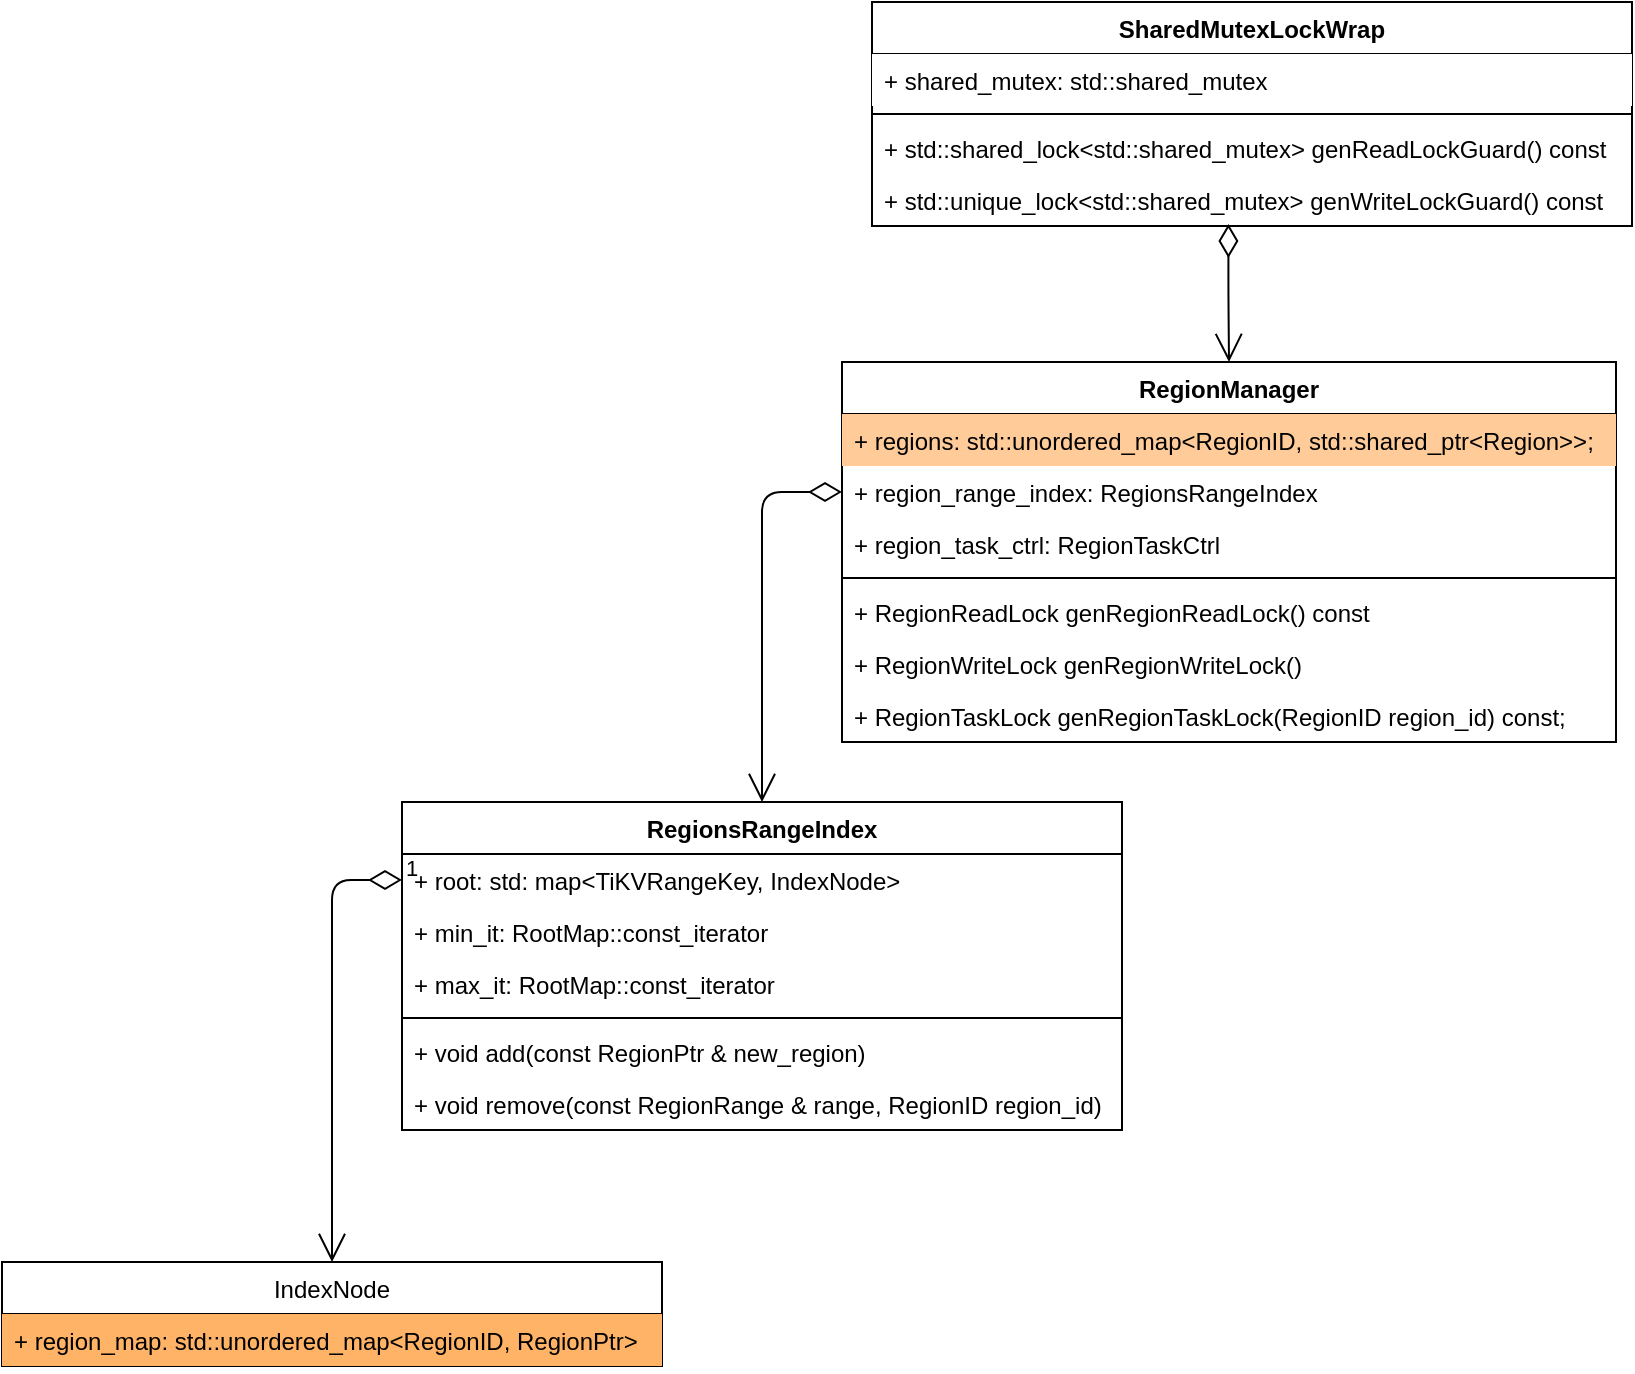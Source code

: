 <mxfile version="21.7.2" type="device">
  <diagram name="第 1 页" id="IY5njssM-U8pexHW8cL3">
    <mxGraphModel dx="954" dy="648" grid="1" gridSize="10" guides="1" tooltips="1" connect="1" arrows="1" fold="1" page="1" pageScale="1" pageWidth="827" pageHeight="1169" math="0" shadow="0">
      <root>
        <mxCell id="0" />
        <mxCell id="1" parent="0" />
        <mxCell id="C-vQ0kwRu22j9PqAxXun-1" value="" style="endArrow=open;html=1;endSize=12;startArrow=diamondThin;startSize=14;startFill=0;edgeStyle=orthogonalEdgeStyle;align=left;verticalAlign=bottom;exitX=0.469;exitY=0.962;exitDx=0;exitDy=0;exitPerimeter=0;entryX=0.5;entryY=0;entryDx=0;entryDy=0;" diagramCategory="uml" diagramName="Aggregation1" edge="1" parent="1" source="C-vQ0kwRu22j9PqAxXun-30" target="C-vQ0kwRu22j9PqAxXun-9">
          <mxGeometry x="-1" y="3" relative="1" as="geometry">
            <mxPoint x="603" y="220" as="sourcePoint" />
            <mxPoint x="763" y="220" as="targetPoint" />
          </mxGeometry>
        </mxCell>
        <mxCell id="C-vQ0kwRu22j9PqAxXun-2" value="" style="edgeLabel;html=1;align=center;verticalAlign=middle;resizable=0;points=[];" connectable="0" vertex="1" parent="C-vQ0kwRu22j9PqAxXun-1">
          <mxGeometry x="0.019" y="19" relative="1" as="geometry">
            <mxPoint x="-19" y="-19" as="offset" />
          </mxGeometry>
        </mxCell>
        <mxCell id="C-vQ0kwRu22j9PqAxXun-3" value="" style="endArrow=open;html=1;endSize=12;startArrow=diamondThin;startSize=14;startFill=0;edgeStyle=orthogonalEdgeStyle;align=left;verticalAlign=bottom;exitX=0;exitY=0.5;exitDx=0;exitDy=0;entryX=0.5;entryY=0;entryDx=0;entryDy=0;" diagramCategory="uml" diagramName="Aggregation1" edge="1" parent="1" source="C-vQ0kwRu22j9PqAxXun-11" target="C-vQ0kwRu22j9PqAxXun-17">
          <mxGeometry x="-1" y="3" relative="1" as="geometry">
            <mxPoint x="186" y="453" as="sourcePoint" />
            <mxPoint x="346" y="453" as="targetPoint" />
          </mxGeometry>
        </mxCell>
        <mxCell id="C-vQ0kwRu22j9PqAxXun-4" value="1" style="endArrow=open;html=1;endSize=12;startArrow=diamondThin;startSize=14;startFill=0;edgeStyle=orthogonalEdgeStyle;align=left;verticalAlign=bottom;exitX=0;exitY=0.5;exitDx=0;exitDy=0;entryX=0.5;entryY=0;entryDx=0;entryDy=0;" diagramCategory="uml" diagramName="Aggregation1" edge="1" parent="1" source="C-vQ0kwRu22j9PqAxXun-18" target="C-vQ0kwRu22j9PqAxXun-24">
          <mxGeometry x="-1" y="3" relative="1" as="geometry">
            <mxPoint x="66" y="690" as="sourcePoint" />
            <mxPoint x="226" y="690" as="targetPoint" />
          </mxGeometry>
        </mxCell>
        <mxCell id="C-vQ0kwRu22j9PqAxXun-5" value="" style="edgeLabel;html=1;align=center;verticalAlign=middle;resizable=0;points=[];" connectable="0" vertex="1" parent="C-vQ0kwRu22j9PqAxXun-4">
          <mxGeometry x="-0.918" relative="1" as="geometry">
            <mxPoint as="offset" />
          </mxGeometry>
        </mxCell>
        <mxCell id="C-vQ0kwRu22j9PqAxXun-6" value="" style="edgeLabel;html=1;align=center;verticalAlign=middle;resizable=0;points=[];" connectable="0" vertex="1" parent="C-vQ0kwRu22j9PqAxXun-4">
          <mxGeometry x="-0.927" y="-3" relative="1" as="geometry">
            <mxPoint as="offset" />
          </mxGeometry>
        </mxCell>
        <mxCell id="C-vQ0kwRu22j9PqAxXun-7" value="" style="edgeLabel;html=1;align=center;verticalAlign=middle;resizable=0;points=[];" connectable="0" vertex="1" parent="C-vQ0kwRu22j9PqAxXun-4">
          <mxGeometry x="-0.926" y="1" relative="1" as="geometry">
            <mxPoint as="offset" />
          </mxGeometry>
        </mxCell>
        <mxCell id="C-vQ0kwRu22j9PqAxXun-8" value="" style="edgeLabel;html=1;align=center;verticalAlign=middle;resizable=0;points=[];" connectable="0" vertex="1" parent="C-vQ0kwRu22j9PqAxXun-4">
          <mxGeometry x="-0.735" y="2" relative="1" as="geometry">
            <mxPoint as="offset" />
          </mxGeometry>
        </mxCell>
        <mxCell id="C-vQ0kwRu22j9PqAxXun-9" value="RegionManager" style="swimlane;fontStyle=1;align=center;verticalAlign=top;childLayout=stackLayout;horizontal=1;startSize=26;horizontalStack=0;resizeParent=1;resizeParentMax=0;resizeLast=0;collapsible=1;marginBottom=0;fillColor=#FFFFFF;" diagramCategory="uml" diagramName="Class" vertex="1" parent="1">
          <mxGeometry x="426" y="270" width="387" height="190" as="geometry" />
        </mxCell>
        <mxCell id="C-vQ0kwRu22j9PqAxXun-10" value="+ regions: std::unordered_map&lt;RegionID, std::shared_ptr&lt;Region&gt;&gt;;" style="text;strokeColor=none;fillColor=#FFCC99;align=left;verticalAlign=top;spacingLeft=4;spacingRight=4;overflow=hidden;rotatable=0;points=[[0,0.5],[1,0.5]];portConstraint=eastwest;" vertex="1" parent="C-vQ0kwRu22j9PqAxXun-9">
          <mxGeometry y="26" width="387" height="26" as="geometry" />
        </mxCell>
        <mxCell id="C-vQ0kwRu22j9PqAxXun-11" value="+ region_range_index: RegionsRangeIndex" style="text;strokeColor=none;fillColor=none;align=left;verticalAlign=top;spacingLeft=4;spacingRight=4;overflow=hidden;rotatable=0;points=[[0,0.5],[1,0.5]];portConstraint=eastwest;" vertex="1" parent="C-vQ0kwRu22j9PqAxXun-9">
          <mxGeometry y="52" width="387" height="26" as="geometry" />
        </mxCell>
        <mxCell id="C-vQ0kwRu22j9PqAxXun-12" value="+ region_task_ctrl: RegionTaskCtrl" style="text;strokeColor=none;fillColor=none;align=left;verticalAlign=top;spacingLeft=4;spacingRight=4;overflow=hidden;rotatable=0;points=[[0,0.5],[1,0.5]];portConstraint=eastwest;" vertex="1" parent="C-vQ0kwRu22j9PqAxXun-9">
          <mxGeometry y="78" width="387" height="26" as="geometry" />
        </mxCell>
        <mxCell id="C-vQ0kwRu22j9PqAxXun-13" value="" style="line;strokeWidth=1;fillColor=none;align=left;verticalAlign=middle;spacingTop=-1;spacingLeft=3;spacingRight=3;rotatable=0;labelPosition=right;points=[];portConstraint=eastwest;" vertex="1" parent="C-vQ0kwRu22j9PqAxXun-9">
          <mxGeometry y="104" width="387" height="8" as="geometry" />
        </mxCell>
        <mxCell id="C-vQ0kwRu22j9PqAxXun-14" value="+ RegionReadLock genRegionReadLock() const" style="text;strokeColor=none;fillColor=none;align=left;verticalAlign=top;spacingLeft=4;spacingRight=4;overflow=hidden;rotatable=0;points=[[0,0.5],[1,0.5]];portConstraint=eastwest;" vertex="1" parent="C-vQ0kwRu22j9PqAxXun-9">
          <mxGeometry y="112" width="387" height="26" as="geometry" />
        </mxCell>
        <mxCell id="C-vQ0kwRu22j9PqAxXun-15" value="+ RegionWriteLock genRegionWriteLock()" style="text;strokeColor=none;fillColor=none;align=left;verticalAlign=top;spacingLeft=4;spacingRight=4;overflow=hidden;rotatable=0;points=[[0,0.5],[1,0.5]];portConstraint=eastwest;" vertex="1" parent="C-vQ0kwRu22j9PqAxXun-9">
          <mxGeometry y="138" width="387" height="26" as="geometry" />
        </mxCell>
        <mxCell id="C-vQ0kwRu22j9PqAxXun-16" value="+ RegionTaskLock genRegionTaskLock(RegionID region_id) const;" style="text;strokeColor=none;fillColor=none;align=left;verticalAlign=top;spacingLeft=4;spacingRight=4;overflow=hidden;rotatable=0;points=[[0,0.5],[1,0.5]];portConstraint=eastwest;" vertex="1" parent="C-vQ0kwRu22j9PqAxXun-9">
          <mxGeometry y="164" width="387" height="26" as="geometry" />
        </mxCell>
        <mxCell id="C-vQ0kwRu22j9PqAxXun-17" value="RegionsRangeIndex" style="swimlane;fontStyle=1;align=center;verticalAlign=top;childLayout=stackLayout;horizontal=1;startSize=26;horizontalStack=0;resizeParent=1;resizeParentMax=0;resizeLast=0;collapsible=1;marginBottom=0;" diagramCategory="uml" diagramName="Class" vertex="1" parent="1">
          <mxGeometry x="206" y="490" width="360" height="164" as="geometry" />
        </mxCell>
        <mxCell id="C-vQ0kwRu22j9PqAxXun-18" value="+ root: std: map&lt;TiKVRangeKey, IndexNode&gt;" style="text;strokeColor=none;fillColor=none;align=left;verticalAlign=top;spacingLeft=4;spacingRight=4;overflow=hidden;rotatable=0;points=[[0,0.5],[1,0.5]];portConstraint=eastwest;" vertex="1" parent="C-vQ0kwRu22j9PqAxXun-17">
          <mxGeometry y="26" width="360" height="26" as="geometry" />
        </mxCell>
        <mxCell id="C-vQ0kwRu22j9PqAxXun-19" value="+ min_it: RootMap::const_iterator" style="text;strokeColor=none;fillColor=none;align=left;verticalAlign=top;spacingLeft=4;spacingRight=4;overflow=hidden;rotatable=0;points=[[0,0.5],[1,0.5]];portConstraint=eastwest;" vertex="1" parent="C-vQ0kwRu22j9PqAxXun-17">
          <mxGeometry y="52" width="360" height="26" as="geometry" />
        </mxCell>
        <mxCell id="C-vQ0kwRu22j9PqAxXun-20" value="+ max_it: RootMap::const_iterator" style="text;strokeColor=none;fillColor=none;align=left;verticalAlign=top;spacingLeft=4;spacingRight=4;overflow=hidden;rotatable=0;points=[[0,0.5],[1,0.5]];portConstraint=eastwest;" vertex="1" parent="C-vQ0kwRu22j9PqAxXun-17">
          <mxGeometry y="78" width="360" height="26" as="geometry" />
        </mxCell>
        <mxCell id="C-vQ0kwRu22j9PqAxXun-21" value="" style="line;strokeWidth=1;fillColor=none;align=left;verticalAlign=middle;spacingTop=-1;spacingLeft=3;spacingRight=3;rotatable=0;labelPosition=right;points=[];portConstraint=eastwest;" vertex="1" parent="C-vQ0kwRu22j9PqAxXun-17">
          <mxGeometry y="104" width="360" height="8" as="geometry" />
        </mxCell>
        <mxCell id="C-vQ0kwRu22j9PqAxXun-22" value="+ void add(const RegionPtr &amp; new_region)" style="text;strokeColor=none;fillColor=none;align=left;verticalAlign=top;spacingLeft=4;spacingRight=4;overflow=hidden;rotatable=0;points=[[0,0.5],[1,0.5]];portConstraint=eastwest;" vertex="1" parent="C-vQ0kwRu22j9PqAxXun-17">
          <mxGeometry y="112" width="360" height="26" as="geometry" />
        </mxCell>
        <mxCell id="C-vQ0kwRu22j9PqAxXun-23" value="+ void remove(const RegionRange &amp; range, RegionID region_id)" style="text;strokeColor=none;fillColor=none;align=left;verticalAlign=top;spacingLeft=4;spacingRight=4;overflow=hidden;rotatable=0;points=[[0,0.5],[1,0.5]];portConstraint=eastwest;" vertex="1" parent="C-vQ0kwRu22j9PqAxXun-17">
          <mxGeometry y="138" width="360" height="26" as="geometry" />
        </mxCell>
        <mxCell id="C-vQ0kwRu22j9PqAxXun-24" value="IndexNode" style="swimlane;fontStyle=0;childLayout=stackLayout;horizontal=1;startSize=26;fillColor=none;horizontalStack=0;resizeParent=1;resizeParentMax=0;resizeLast=0;collapsible=1;marginBottom=0;" diagramCategory="uml" diagramName="Class2" vertex="1" parent="1">
          <mxGeometry x="6" y="720" width="330" height="52" as="geometry" />
        </mxCell>
        <mxCell id="C-vQ0kwRu22j9PqAxXun-25" value="+ region_map: std::unordered_map&lt;RegionID, RegionPtr&gt;" style="text;strokeColor=none;fillColor=#FFB366;align=left;verticalAlign=top;spacingLeft=4;spacingRight=4;overflow=hidden;rotatable=0;points=[[0,0.5],[1,0.5]];portConstraint=eastwest;" vertex="1" parent="C-vQ0kwRu22j9PqAxXun-24">
          <mxGeometry y="26" width="330" height="26" as="geometry" />
        </mxCell>
        <mxCell id="C-vQ0kwRu22j9PqAxXun-26" value="SharedMutexLockWrap" style="swimlane;fontStyle=1;align=center;verticalAlign=top;childLayout=stackLayout;horizontal=1;startSize=26;horizontalStack=0;resizeParent=1;resizeParentMax=0;resizeLast=0;collapsible=1;marginBottom=0;" diagramCategory="uml" diagramName="Class" vertex="1" parent="1">
          <mxGeometry x="441" y="90" width="380" height="112" as="geometry" />
        </mxCell>
        <mxCell id="C-vQ0kwRu22j9PqAxXun-27" value="+ shared_mutex: std::shared_mutex" style="text;strokeColor=none;fillColor=#FFFFFF;align=left;verticalAlign=top;spacingLeft=4;spacingRight=4;overflow=hidden;rotatable=0;points=[[0,0.5],[1,0.5]];portConstraint=eastwest;gradientColor=#ffffff;" vertex="1" parent="C-vQ0kwRu22j9PqAxXun-26">
          <mxGeometry y="26" width="380" height="26" as="geometry" />
        </mxCell>
        <mxCell id="C-vQ0kwRu22j9PqAxXun-28" value="" style="line;strokeWidth=1;fillColor=none;align=left;verticalAlign=middle;spacingTop=-1;spacingLeft=3;spacingRight=3;rotatable=0;labelPosition=right;points=[];portConstraint=eastwest;" vertex="1" parent="C-vQ0kwRu22j9PqAxXun-26">
          <mxGeometry y="52" width="380" height="8" as="geometry" />
        </mxCell>
        <mxCell id="C-vQ0kwRu22j9PqAxXun-29" value="+ std::shared_lock&lt;std::shared_mutex&gt; genReadLockGuard() const" style="text;strokeColor=none;fillColor=none;align=left;verticalAlign=top;spacingLeft=4;spacingRight=4;overflow=hidden;rotatable=0;points=[[0,0.5],[1,0.5]];portConstraint=eastwest;" vertex="1" parent="C-vQ0kwRu22j9PqAxXun-26">
          <mxGeometry y="60" width="380" height="26" as="geometry" />
        </mxCell>
        <mxCell id="C-vQ0kwRu22j9PqAxXun-30" value="+ std::unique_lock&lt;std::shared_mutex&gt; genWriteLockGuard() const" style="text;strokeColor=none;fillColor=none;align=left;verticalAlign=top;spacingLeft=4;spacingRight=4;overflow=hidden;rotatable=0;points=[[0,0.5],[1,0.5]];portConstraint=eastwest;" vertex="1" parent="C-vQ0kwRu22j9PqAxXun-26">
          <mxGeometry y="86" width="380" height="26" as="geometry" />
        </mxCell>
      </root>
    </mxGraphModel>
  </diagram>
</mxfile>
